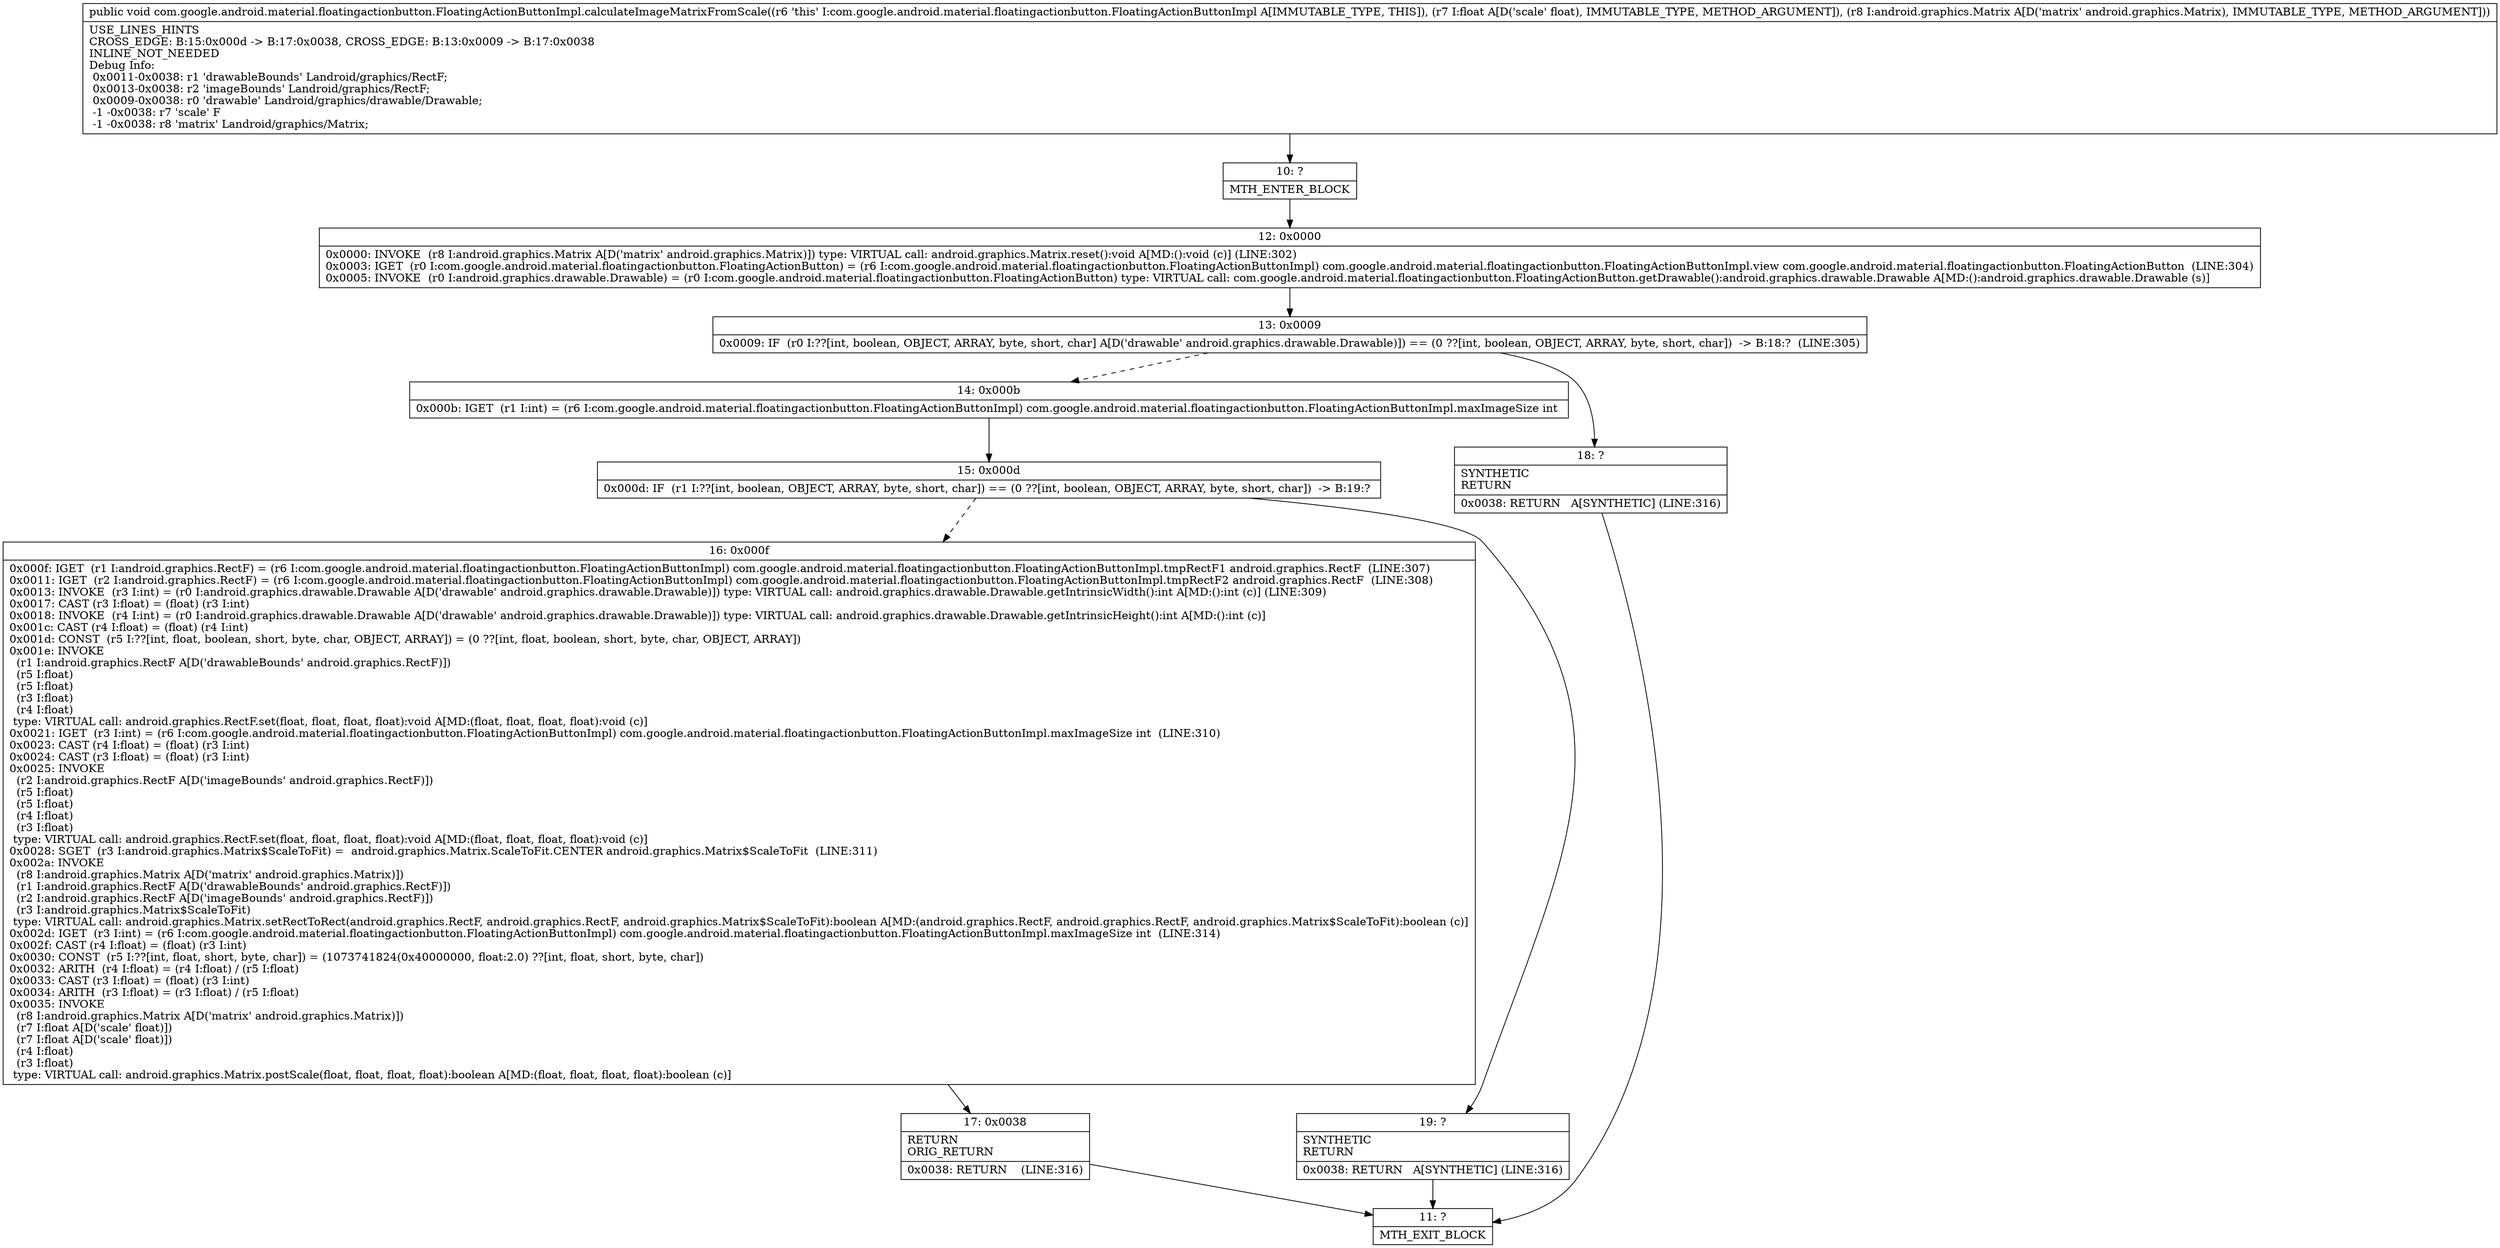 digraph "CFG forcom.google.android.material.floatingactionbutton.FloatingActionButtonImpl.calculateImageMatrixFromScale(FLandroid\/graphics\/Matrix;)V" {
Node_10 [shape=record,label="{10\:\ ?|MTH_ENTER_BLOCK\l}"];
Node_12 [shape=record,label="{12\:\ 0x0000|0x0000: INVOKE  (r8 I:android.graphics.Matrix A[D('matrix' android.graphics.Matrix)]) type: VIRTUAL call: android.graphics.Matrix.reset():void A[MD:():void (c)] (LINE:302)\l0x0003: IGET  (r0 I:com.google.android.material.floatingactionbutton.FloatingActionButton) = (r6 I:com.google.android.material.floatingactionbutton.FloatingActionButtonImpl) com.google.android.material.floatingactionbutton.FloatingActionButtonImpl.view com.google.android.material.floatingactionbutton.FloatingActionButton  (LINE:304)\l0x0005: INVOKE  (r0 I:android.graphics.drawable.Drawable) = (r0 I:com.google.android.material.floatingactionbutton.FloatingActionButton) type: VIRTUAL call: com.google.android.material.floatingactionbutton.FloatingActionButton.getDrawable():android.graphics.drawable.Drawable A[MD:():android.graphics.drawable.Drawable (s)]\l}"];
Node_13 [shape=record,label="{13\:\ 0x0009|0x0009: IF  (r0 I:??[int, boolean, OBJECT, ARRAY, byte, short, char] A[D('drawable' android.graphics.drawable.Drawable)]) == (0 ??[int, boolean, OBJECT, ARRAY, byte, short, char])  \-\> B:18:?  (LINE:305)\l}"];
Node_14 [shape=record,label="{14\:\ 0x000b|0x000b: IGET  (r1 I:int) = (r6 I:com.google.android.material.floatingactionbutton.FloatingActionButtonImpl) com.google.android.material.floatingactionbutton.FloatingActionButtonImpl.maxImageSize int \l}"];
Node_15 [shape=record,label="{15\:\ 0x000d|0x000d: IF  (r1 I:??[int, boolean, OBJECT, ARRAY, byte, short, char]) == (0 ??[int, boolean, OBJECT, ARRAY, byte, short, char])  \-\> B:19:? \l}"];
Node_16 [shape=record,label="{16\:\ 0x000f|0x000f: IGET  (r1 I:android.graphics.RectF) = (r6 I:com.google.android.material.floatingactionbutton.FloatingActionButtonImpl) com.google.android.material.floatingactionbutton.FloatingActionButtonImpl.tmpRectF1 android.graphics.RectF  (LINE:307)\l0x0011: IGET  (r2 I:android.graphics.RectF) = (r6 I:com.google.android.material.floatingactionbutton.FloatingActionButtonImpl) com.google.android.material.floatingactionbutton.FloatingActionButtonImpl.tmpRectF2 android.graphics.RectF  (LINE:308)\l0x0013: INVOKE  (r3 I:int) = (r0 I:android.graphics.drawable.Drawable A[D('drawable' android.graphics.drawable.Drawable)]) type: VIRTUAL call: android.graphics.drawable.Drawable.getIntrinsicWidth():int A[MD:():int (c)] (LINE:309)\l0x0017: CAST (r3 I:float) = (float) (r3 I:int) \l0x0018: INVOKE  (r4 I:int) = (r0 I:android.graphics.drawable.Drawable A[D('drawable' android.graphics.drawable.Drawable)]) type: VIRTUAL call: android.graphics.drawable.Drawable.getIntrinsicHeight():int A[MD:():int (c)]\l0x001c: CAST (r4 I:float) = (float) (r4 I:int) \l0x001d: CONST  (r5 I:??[int, float, boolean, short, byte, char, OBJECT, ARRAY]) = (0 ??[int, float, boolean, short, byte, char, OBJECT, ARRAY]) \l0x001e: INVOKE  \l  (r1 I:android.graphics.RectF A[D('drawableBounds' android.graphics.RectF)])\l  (r5 I:float)\l  (r5 I:float)\l  (r3 I:float)\l  (r4 I:float)\l type: VIRTUAL call: android.graphics.RectF.set(float, float, float, float):void A[MD:(float, float, float, float):void (c)]\l0x0021: IGET  (r3 I:int) = (r6 I:com.google.android.material.floatingactionbutton.FloatingActionButtonImpl) com.google.android.material.floatingactionbutton.FloatingActionButtonImpl.maxImageSize int  (LINE:310)\l0x0023: CAST (r4 I:float) = (float) (r3 I:int) \l0x0024: CAST (r3 I:float) = (float) (r3 I:int) \l0x0025: INVOKE  \l  (r2 I:android.graphics.RectF A[D('imageBounds' android.graphics.RectF)])\l  (r5 I:float)\l  (r5 I:float)\l  (r4 I:float)\l  (r3 I:float)\l type: VIRTUAL call: android.graphics.RectF.set(float, float, float, float):void A[MD:(float, float, float, float):void (c)]\l0x0028: SGET  (r3 I:android.graphics.Matrix$ScaleToFit) =  android.graphics.Matrix.ScaleToFit.CENTER android.graphics.Matrix$ScaleToFit  (LINE:311)\l0x002a: INVOKE  \l  (r8 I:android.graphics.Matrix A[D('matrix' android.graphics.Matrix)])\l  (r1 I:android.graphics.RectF A[D('drawableBounds' android.graphics.RectF)])\l  (r2 I:android.graphics.RectF A[D('imageBounds' android.graphics.RectF)])\l  (r3 I:android.graphics.Matrix$ScaleToFit)\l type: VIRTUAL call: android.graphics.Matrix.setRectToRect(android.graphics.RectF, android.graphics.RectF, android.graphics.Matrix$ScaleToFit):boolean A[MD:(android.graphics.RectF, android.graphics.RectF, android.graphics.Matrix$ScaleToFit):boolean (c)]\l0x002d: IGET  (r3 I:int) = (r6 I:com.google.android.material.floatingactionbutton.FloatingActionButtonImpl) com.google.android.material.floatingactionbutton.FloatingActionButtonImpl.maxImageSize int  (LINE:314)\l0x002f: CAST (r4 I:float) = (float) (r3 I:int) \l0x0030: CONST  (r5 I:??[int, float, short, byte, char]) = (1073741824(0x40000000, float:2.0) ??[int, float, short, byte, char]) \l0x0032: ARITH  (r4 I:float) = (r4 I:float) \/ (r5 I:float) \l0x0033: CAST (r3 I:float) = (float) (r3 I:int) \l0x0034: ARITH  (r3 I:float) = (r3 I:float) \/ (r5 I:float) \l0x0035: INVOKE  \l  (r8 I:android.graphics.Matrix A[D('matrix' android.graphics.Matrix)])\l  (r7 I:float A[D('scale' float)])\l  (r7 I:float A[D('scale' float)])\l  (r4 I:float)\l  (r3 I:float)\l type: VIRTUAL call: android.graphics.Matrix.postScale(float, float, float, float):boolean A[MD:(float, float, float, float):boolean (c)]\l}"];
Node_17 [shape=record,label="{17\:\ 0x0038|RETURN\lORIG_RETURN\l|0x0038: RETURN    (LINE:316)\l}"];
Node_11 [shape=record,label="{11\:\ ?|MTH_EXIT_BLOCK\l}"];
Node_19 [shape=record,label="{19\:\ ?|SYNTHETIC\lRETURN\l|0x0038: RETURN   A[SYNTHETIC] (LINE:316)\l}"];
Node_18 [shape=record,label="{18\:\ ?|SYNTHETIC\lRETURN\l|0x0038: RETURN   A[SYNTHETIC] (LINE:316)\l}"];
MethodNode[shape=record,label="{public void com.google.android.material.floatingactionbutton.FloatingActionButtonImpl.calculateImageMatrixFromScale((r6 'this' I:com.google.android.material.floatingactionbutton.FloatingActionButtonImpl A[IMMUTABLE_TYPE, THIS]), (r7 I:float A[D('scale' float), IMMUTABLE_TYPE, METHOD_ARGUMENT]), (r8 I:android.graphics.Matrix A[D('matrix' android.graphics.Matrix), IMMUTABLE_TYPE, METHOD_ARGUMENT]))  | USE_LINES_HINTS\lCROSS_EDGE: B:15:0x000d \-\> B:17:0x0038, CROSS_EDGE: B:13:0x0009 \-\> B:17:0x0038\lINLINE_NOT_NEEDED\lDebug Info:\l  0x0011\-0x0038: r1 'drawableBounds' Landroid\/graphics\/RectF;\l  0x0013\-0x0038: r2 'imageBounds' Landroid\/graphics\/RectF;\l  0x0009\-0x0038: r0 'drawable' Landroid\/graphics\/drawable\/Drawable;\l  \-1 \-0x0038: r7 'scale' F\l  \-1 \-0x0038: r8 'matrix' Landroid\/graphics\/Matrix;\l}"];
MethodNode -> Node_10;Node_10 -> Node_12;
Node_12 -> Node_13;
Node_13 -> Node_14[style=dashed];
Node_13 -> Node_18;
Node_14 -> Node_15;
Node_15 -> Node_16[style=dashed];
Node_15 -> Node_19;
Node_16 -> Node_17;
Node_17 -> Node_11;
Node_19 -> Node_11;
Node_18 -> Node_11;
}


